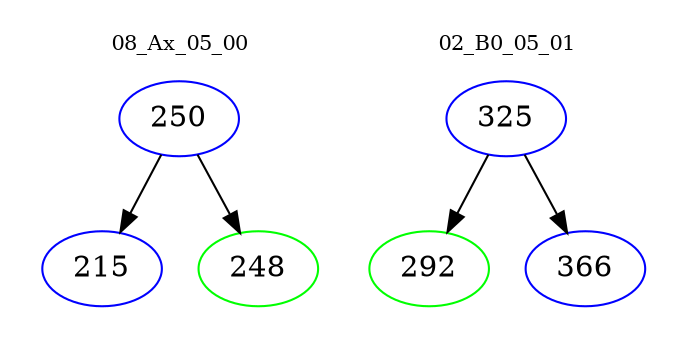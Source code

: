 digraph{
subgraph cluster_0 {
color = white
label = "08_Ax_05_00";
fontsize=10;
T0_250 [label="250", color="blue"]
T0_250 -> T0_215 [color="black"]
T0_215 [label="215", color="blue"]
T0_250 -> T0_248 [color="black"]
T0_248 [label="248", color="green"]
}
subgraph cluster_1 {
color = white
label = "02_B0_05_01";
fontsize=10;
T1_325 [label="325", color="blue"]
T1_325 -> T1_292 [color="black"]
T1_292 [label="292", color="green"]
T1_325 -> T1_366 [color="black"]
T1_366 [label="366", color="blue"]
}
}
